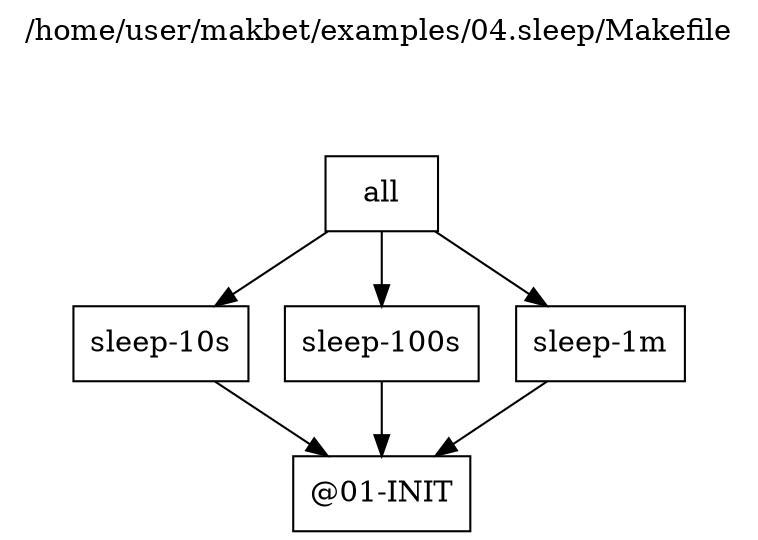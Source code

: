 digraph {

// This file has been generated by makbet heads/master-0-g88262d1
// Generation date: Sat 22 Aug 2020 10:29:46 PM CEST
// Input: /home/user/makbet/examples/04.sleep/Makefile

// Graph title.
labelloc="t";
label="/home/user/makbet/examples/04.sleep/Makefile\n\n\n\n"

// Node options.
node [shape=box];


"@01-INIT";

"all" -> "sleep-10s";
"all" -> "sleep-100s";
"all" -> "sleep-1m";

"sleep-100s" -> "@01-INIT";

"sleep-10s" -> "@01-INIT";

"sleep-1m" -> "@01-INIT";

}


// End of file
